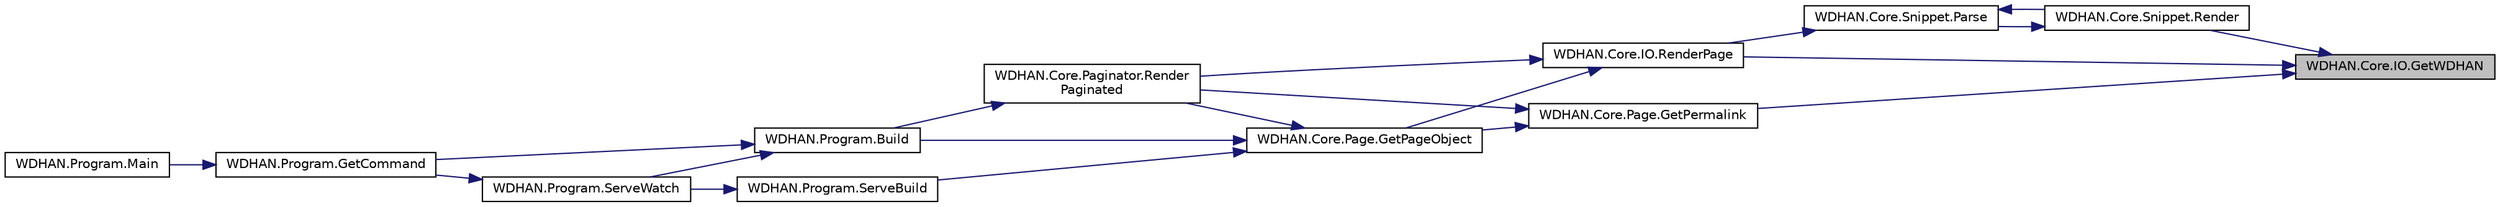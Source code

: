 digraph "WDHAN.Core.IO.GetWDHAN"
{
 // LATEX_PDF_SIZE
  edge [fontname="Helvetica",fontsize="10",labelfontname="Helvetica",labelfontsize="10"];
  node [fontname="Helvetica",fontsize="10",shape=record];
  rankdir="RL";
  Node1 [label="WDHAN.Core.IO.GetWDHAN",height=0.2,width=0.4,color="black", fillcolor="grey75", style="filled", fontcolor="black",tooltip="Get JObject representing project's WDHAN context"];
  Node1 -> Node2 [dir="back",color="midnightblue",fontsize="10",style="solid",fontname="Helvetica"];
  Node2 [label="WDHAN.Core.Page.GetPermalink",height=0.2,width=0.4,color="black", fillcolor="white", style="filled",URL="$class_w_d_h_a_n_1_1_core_1_1_page.html#af7df462e29be7bdd0dec6b76539b3409",tooltip="Parses the permalink using given metadata to generate an output path"];
  Node2 -> Node3 [dir="back",color="midnightblue",fontsize="10",style="solid",fontname="Helvetica"];
  Node3 [label="WDHAN.Core.Page.GetPageObject",height=0.2,width=0.4,color="black", fillcolor="white", style="filled",URL="$class_w_d_h_a_n_1_1_core_1_1_page.html#a292f66b0e00db3129dd8db67c6235599",tooltip="Parses a given page into a JObject"];
  Node3 -> Node4 [dir="back",color="midnightblue",fontsize="10",style="solid",fontname="Helvetica"];
  Node4 [label="WDHAN.Program.Build",height=0.2,width=0.4,color="black", fillcolor="white", style="filled",URL="$class_w_d_h_a_n_1_1_program.html#a39b3a643de124a4b93ba5428a47f2fd5",tooltip="The standard WDHAN build process"];
  Node4 -> Node5 [dir="back",color="midnightblue",fontsize="10",style="solid",fontname="Helvetica"];
  Node5 [label="WDHAN.Program.GetCommand",height=0.2,width=0.4,color="black", fillcolor="white", style="filled",URL="$class_w_d_h_a_n_1_1_program.html#a606b7eaece0f2ec760d7f286220aacbf",tooltip="Perform actions specified by command calls"];
  Node5 -> Node6 [dir="back",color="midnightblue",fontsize="10",style="solid",fontname="Helvetica"];
  Node6 [label="WDHAN.Program.Main",height=0.2,width=0.4,color="black", fillcolor="white", style="filled",URL="$class_w_d_h_a_n_1_1_program.html#a14e480627de46617460535940f6ccd02",tooltip="Handle primary tool information, such as command inputs and current directory"];
  Node4 -> Node7 [dir="back",color="midnightblue",fontsize="10",style="solid",fontname="Helvetica"];
  Node7 [label="WDHAN.Program.ServeWatch",height=0.2,width=0.4,color="black", fillcolor="white", style="filled",URL="$class_w_d_h_a_n_1_1_program.html#a8f7df5ec0b455119b0a036e679fe3ac9",tooltip="Watch the file system for changes (initial component of the serve command)"];
  Node7 -> Node5 [dir="back",color="midnightblue",fontsize="10",style="solid",fontname="Helvetica"];
  Node3 -> Node8 [dir="back",color="midnightblue",fontsize="10",style="solid",fontname="Helvetica"];
  Node8 [label="WDHAN.Core.Paginator.Render\lPaginated",height=0.2,width=0.4,color="black", fillcolor="white", style="filled",URL="$class_w_d_h_a_n_1_1_core_1_1_paginator.html#abd6c49a658ae78968a631cc0330e70a2",tooltip="Outputs a paginated version of a page (requires {{ page.paginate }} and {{ page.collection }})"];
  Node8 -> Node4 [dir="back",color="midnightblue",fontsize="10",style="solid",fontname="Helvetica"];
  Node3 -> Node9 [dir="back",color="midnightblue",fontsize="10",style="solid",fontname="Helvetica"];
  Node9 [label="WDHAN.Program.ServeBuild",height=0.2,width=0.4,color="black", fillcolor="white", style="filled",URL="$class_w_d_h_a_n_1_1_program.html#a89a40868dfd12772997b75e186bfd075",tooltip="Rebuild changed files (final component of the serve command)"];
  Node9 -> Node7 [dir="back",color="midnightblue",fontsize="10",style="solid",fontname="Helvetica"];
  Node2 -> Node8 [dir="back",color="midnightblue",fontsize="10",style="solid",fontname="Helvetica"];
  Node1 -> Node10 [dir="back",color="midnightblue",fontsize="10",style="solid",fontname="Helvetica"];
  Node10 [label="WDHAN.Core.Snippet.Render",height=0.2,width=0.4,color="black", fillcolor="white", style="filled",URL="$class_w_d_h_a_n_1_1_core_1_1_snippet.html#a7e0224d917f9b89fbf1dd86b0ff751af",tooltip="Renders Snippets"];
  Node10 -> Node11 [dir="back",color="midnightblue",fontsize="10",style="solid",fontname="Helvetica"];
  Node11 [label="WDHAN.Core.Snippet.Parse",height=0.2,width=0.4,color="black", fillcolor="white", style="filled",URL="$class_w_d_h_a_n_1_1_core_1_1_snippet.html#ade414a9921aa39851fd7a1c6b51496e0",tooltip="Parses through each {! snippet !} call in a page and evaluates them"];
  Node11 -> Node10 [dir="back",color="midnightblue",fontsize="10",style="solid",fontname="Helvetica"];
  Node11 -> Node12 [dir="back",color="midnightblue",fontsize="10",style="solid",fontname="Helvetica"];
  Node12 [label="WDHAN.Core.IO.RenderPage",height=0.2,width=0.4,color="black", fillcolor="white", style="filled",URL="$class_w_d_h_a_n_1_1_core_1_1_i_o.html#ab3eed26626103b9aa4c6b3e1bd170daf",tooltip="Take layout, place Markdig-parsed content in layout, evaluate includes, render with Scriban"];
  Node12 -> Node3 [dir="back",color="midnightblue",fontsize="10",style="solid",fontname="Helvetica"];
  Node12 -> Node8 [dir="back",color="midnightblue",fontsize="10",style="solid",fontname="Helvetica"];
  Node1 -> Node12 [dir="back",color="midnightblue",fontsize="10",style="solid",fontname="Helvetica"];
}
